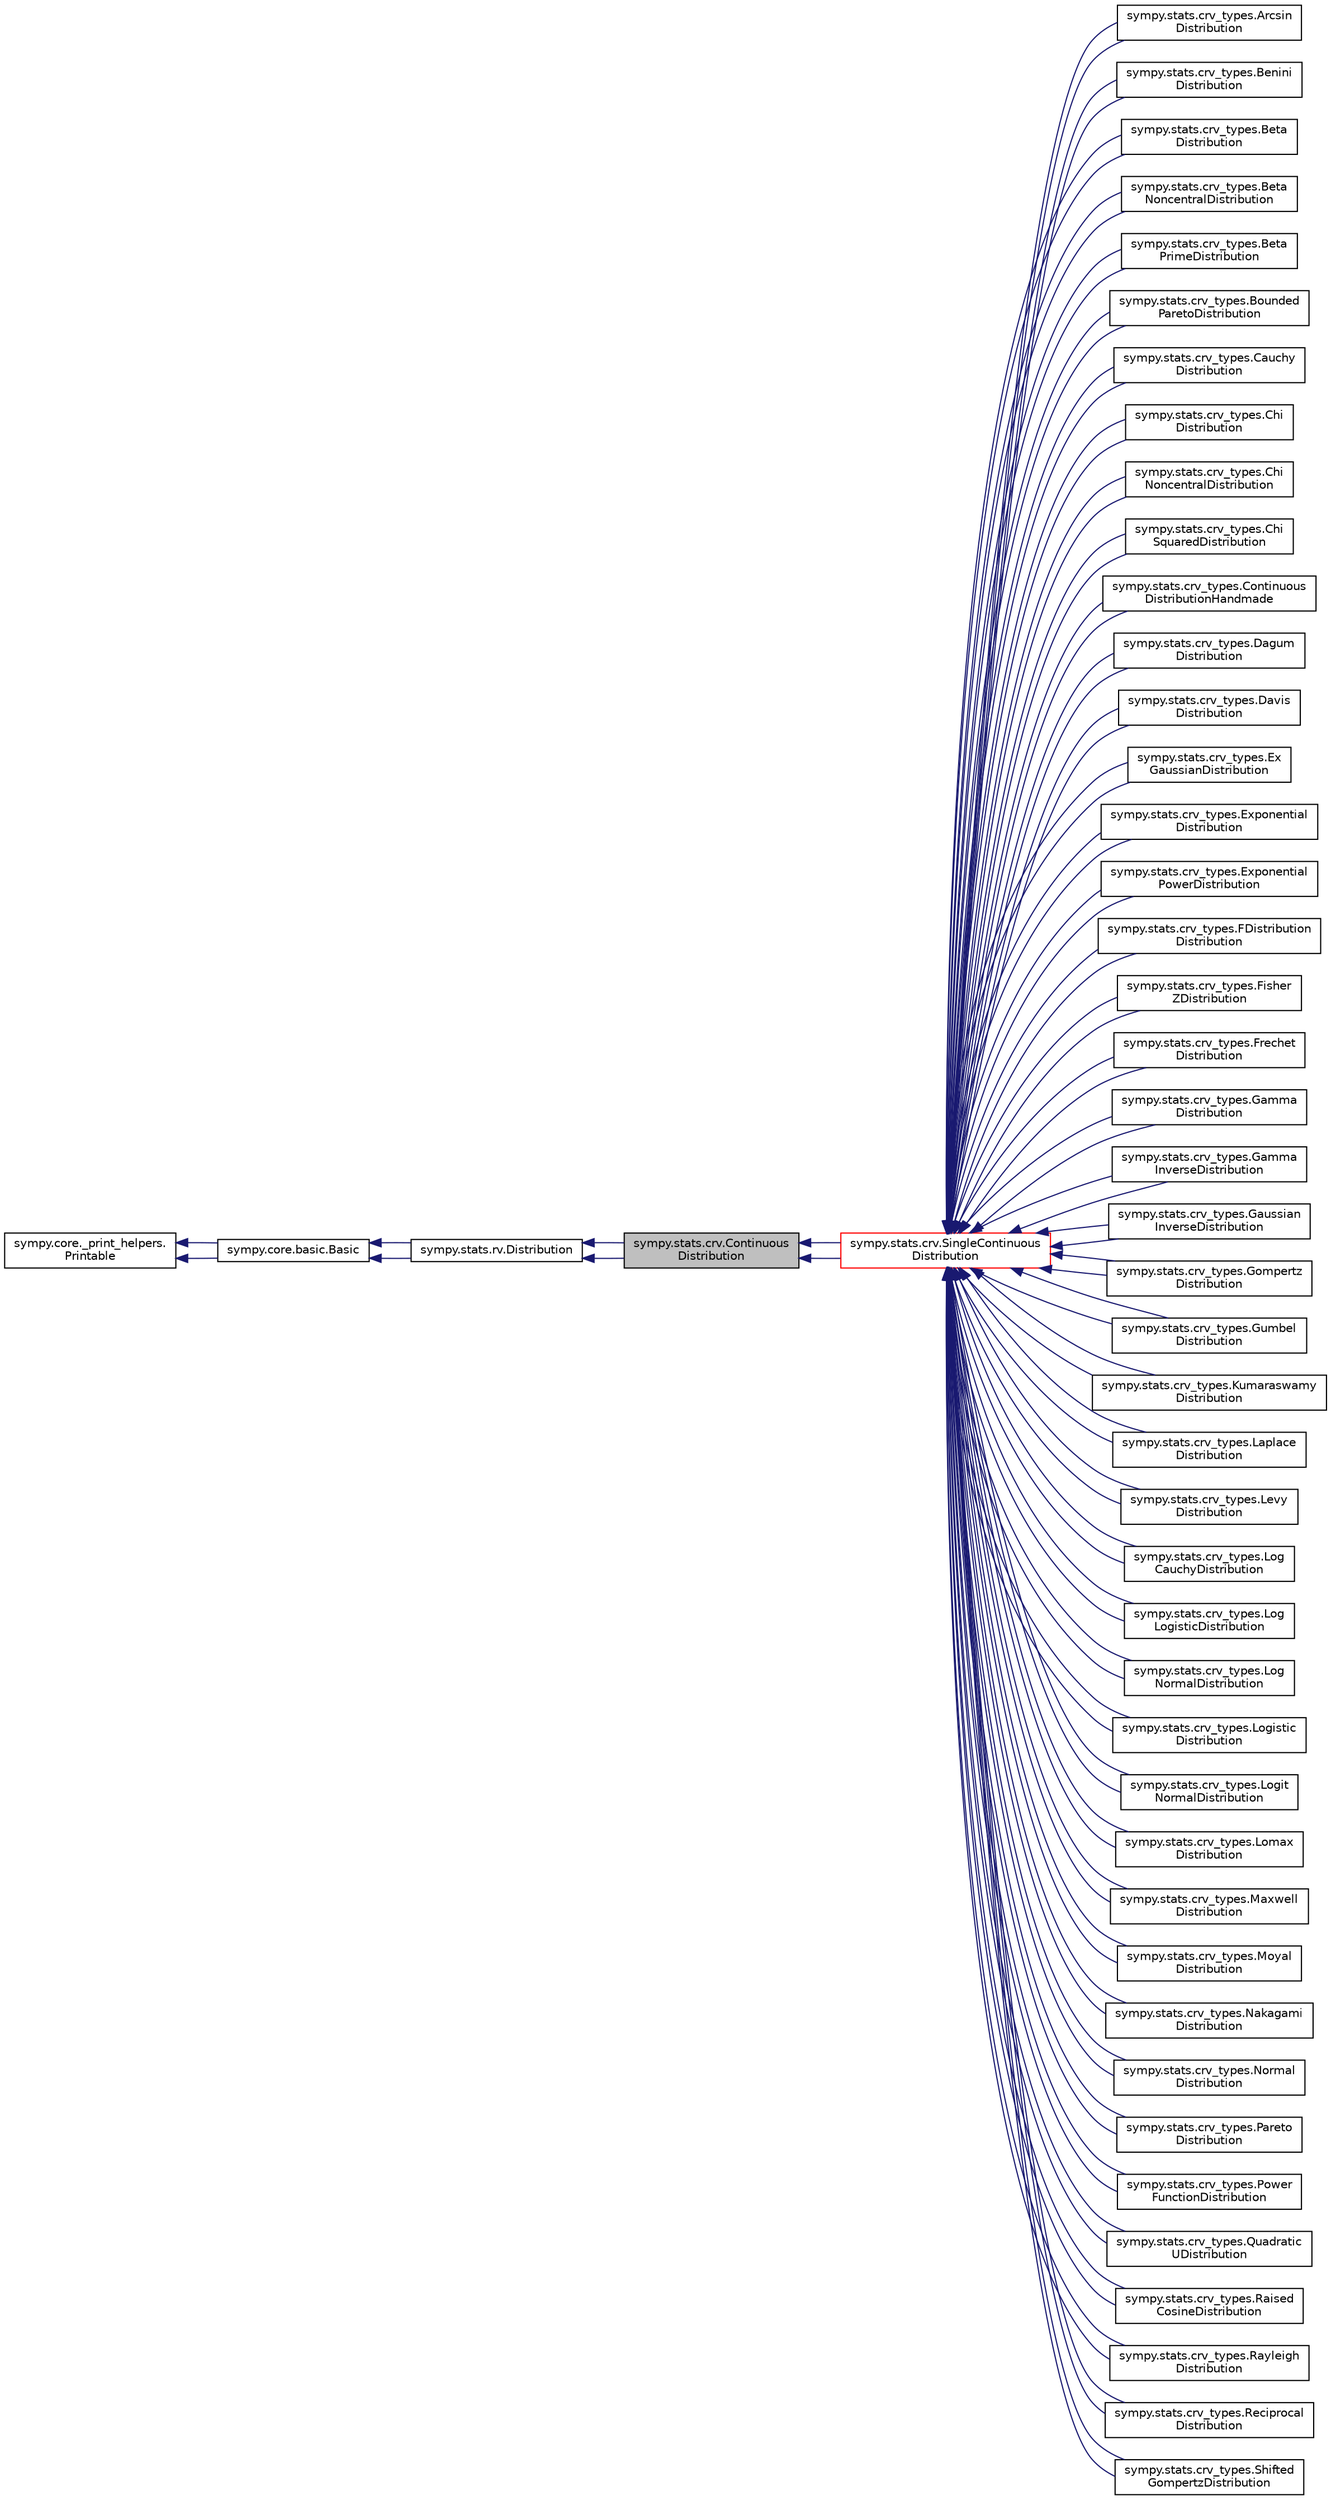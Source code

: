 digraph "sympy.stats.crv.ContinuousDistribution"
{
 // LATEX_PDF_SIZE
  edge [fontname="Helvetica",fontsize="10",labelfontname="Helvetica",labelfontsize="10"];
  node [fontname="Helvetica",fontsize="10",shape=record];
  rankdir="LR";
  Node1 [label="sympy.stats.crv.Continuous\lDistribution",height=0.2,width=0.4,color="black", fillcolor="grey75", style="filled", fontcolor="black",tooltip=" "];
  Node2 -> Node1 [dir="back",color="midnightblue",fontsize="10",style="solid",fontname="Helvetica"];
  Node2 [label="sympy.stats.rv.Distribution",height=0.2,width=0.4,color="black", fillcolor="white", style="filled",URL="$classsympy_1_1stats_1_1rv_1_1Distribution.html",tooltip=" "];
  Node3 -> Node2 [dir="back",color="midnightblue",fontsize="10",style="solid",fontname="Helvetica"];
  Node3 [label="sympy.core.basic.Basic",height=0.2,width=0.4,color="black", fillcolor="white", style="filled",URL="$classsympy_1_1core_1_1basic_1_1Basic.html",tooltip=" "];
  Node4 -> Node3 [dir="back",color="midnightblue",fontsize="10",style="solid",fontname="Helvetica"];
  Node4 [label="sympy.core._print_helpers.\lPrintable",height=0.2,width=0.4,color="black", fillcolor="white", style="filled",URL="$classsympy_1_1core_1_1__print__helpers_1_1Printable.html",tooltip=" "];
  Node4 -> Node3 [dir="back",color="midnightblue",fontsize="10",style="solid",fontname="Helvetica"];
  Node3 -> Node2 [dir="back",color="midnightblue",fontsize="10",style="solid",fontname="Helvetica"];
  Node2 -> Node1 [dir="back",color="midnightblue",fontsize="10",style="solid",fontname="Helvetica"];
  Node1 -> Node5 [dir="back",color="midnightblue",fontsize="10",style="solid",fontname="Helvetica"];
  Node5 [label="sympy.stats.crv.SingleContinuous\lDistribution",height=0.2,width=0.4,color="red", fillcolor="white", style="filled",URL="$classsympy_1_1stats_1_1crv_1_1SingleContinuousDistribution.html",tooltip=" "];
  Node5 -> Node6 [dir="back",color="midnightblue",fontsize="10",style="solid",fontname="Helvetica"];
  Node6 [label="sympy.stats.crv_types.Arcsin\lDistribution",height=0.2,width=0.4,color="black", fillcolor="white", style="filled",URL="$classsympy_1_1stats_1_1crv__types_1_1ArcsinDistribution.html",tooltip="Continuous Probability Distributions #."];
  Node5 -> Node6 [dir="back",color="midnightblue",fontsize="10",style="solid",fontname="Helvetica"];
  Node5 -> Node7 [dir="back",color="midnightblue",fontsize="10",style="solid",fontname="Helvetica"];
  Node7 [label="sympy.stats.crv_types.Benini\lDistribution",height=0.2,width=0.4,color="black", fillcolor="white", style="filled",URL="$classsympy_1_1stats_1_1crv__types_1_1BeniniDistribution.html",tooltip=" "];
  Node5 -> Node7 [dir="back",color="midnightblue",fontsize="10",style="solid",fontname="Helvetica"];
  Node5 -> Node8 [dir="back",color="midnightblue",fontsize="10",style="solid",fontname="Helvetica"];
  Node8 [label="sympy.stats.crv_types.Beta\lDistribution",height=0.2,width=0.4,color="black", fillcolor="white", style="filled",URL="$classsympy_1_1stats_1_1crv__types_1_1BetaDistribution.html",tooltip=" "];
  Node5 -> Node8 [dir="back",color="midnightblue",fontsize="10",style="solid",fontname="Helvetica"];
  Node5 -> Node9 [dir="back",color="midnightblue",fontsize="10",style="solid",fontname="Helvetica"];
  Node9 [label="sympy.stats.crv_types.Beta\lNoncentralDistribution",height=0.2,width=0.4,color="black", fillcolor="white", style="filled",URL="$classsympy_1_1stats_1_1crv__types_1_1BetaNoncentralDistribution.html",tooltip=" "];
  Node5 -> Node9 [dir="back",color="midnightblue",fontsize="10",style="solid",fontname="Helvetica"];
  Node5 -> Node10 [dir="back",color="midnightblue",fontsize="10",style="solid",fontname="Helvetica"];
  Node10 [label="sympy.stats.crv_types.Beta\lPrimeDistribution",height=0.2,width=0.4,color="black", fillcolor="white", style="filled",URL="$classsympy_1_1stats_1_1crv__types_1_1BetaPrimeDistribution.html",tooltip=" "];
  Node5 -> Node10 [dir="back",color="midnightblue",fontsize="10",style="solid",fontname="Helvetica"];
  Node5 -> Node11 [dir="back",color="midnightblue",fontsize="10",style="solid",fontname="Helvetica"];
  Node11 [label="sympy.stats.crv_types.Bounded\lParetoDistribution",height=0.2,width=0.4,color="black", fillcolor="white", style="filled",URL="$classsympy_1_1stats_1_1crv__types_1_1BoundedParetoDistribution.html",tooltip=" "];
  Node5 -> Node11 [dir="back",color="midnightblue",fontsize="10",style="solid",fontname="Helvetica"];
  Node5 -> Node12 [dir="back",color="midnightblue",fontsize="10",style="solid",fontname="Helvetica"];
  Node12 [label="sympy.stats.crv_types.Cauchy\lDistribution",height=0.2,width=0.4,color="black", fillcolor="white", style="filled",URL="$classsympy_1_1stats_1_1crv__types_1_1CauchyDistribution.html",tooltip=" "];
  Node5 -> Node12 [dir="back",color="midnightblue",fontsize="10",style="solid",fontname="Helvetica"];
  Node5 -> Node13 [dir="back",color="midnightblue",fontsize="10",style="solid",fontname="Helvetica"];
  Node13 [label="sympy.stats.crv_types.Chi\lDistribution",height=0.2,width=0.4,color="black", fillcolor="white", style="filled",URL="$classsympy_1_1stats_1_1crv__types_1_1ChiDistribution.html",tooltip=" "];
  Node5 -> Node13 [dir="back",color="midnightblue",fontsize="10",style="solid",fontname="Helvetica"];
  Node5 -> Node14 [dir="back",color="midnightblue",fontsize="10",style="solid",fontname="Helvetica"];
  Node14 [label="sympy.stats.crv_types.Chi\lNoncentralDistribution",height=0.2,width=0.4,color="black", fillcolor="white", style="filled",URL="$classsympy_1_1stats_1_1crv__types_1_1ChiNoncentralDistribution.html",tooltip=" "];
  Node5 -> Node14 [dir="back",color="midnightblue",fontsize="10",style="solid",fontname="Helvetica"];
  Node5 -> Node15 [dir="back",color="midnightblue",fontsize="10",style="solid",fontname="Helvetica"];
  Node15 [label="sympy.stats.crv_types.Chi\lSquaredDistribution",height=0.2,width=0.4,color="black", fillcolor="white", style="filled",URL="$classsympy_1_1stats_1_1crv__types_1_1ChiSquaredDistribution.html",tooltip=" "];
  Node5 -> Node15 [dir="back",color="midnightblue",fontsize="10",style="solid",fontname="Helvetica"];
  Node5 -> Node16 [dir="back",color="midnightblue",fontsize="10",style="solid",fontname="Helvetica"];
  Node16 [label="sympy.stats.crv_types.Continuous\lDistributionHandmade",height=0.2,width=0.4,color="black", fillcolor="white", style="filled",URL="$classsympy_1_1stats_1_1crv__types_1_1ContinuousDistributionHandmade.html",tooltip=" "];
  Node5 -> Node16 [dir="back",color="midnightblue",fontsize="10",style="solid",fontname="Helvetica"];
  Node5 -> Node17 [dir="back",color="midnightblue",fontsize="10",style="solid",fontname="Helvetica"];
  Node17 [label="sympy.stats.crv_types.Dagum\lDistribution",height=0.2,width=0.4,color="black", fillcolor="white", style="filled",URL="$classsympy_1_1stats_1_1crv__types_1_1DagumDistribution.html",tooltip=" "];
  Node5 -> Node17 [dir="back",color="midnightblue",fontsize="10",style="solid",fontname="Helvetica"];
  Node5 -> Node18 [dir="back",color="midnightblue",fontsize="10",style="solid",fontname="Helvetica"];
  Node18 [label="sympy.stats.crv_types.Davis\lDistribution",height=0.2,width=0.4,color="black", fillcolor="white", style="filled",URL="$classsympy_1_1stats_1_1crv__types_1_1DavisDistribution.html",tooltip=" "];
  Node5 -> Node18 [dir="back",color="midnightblue",fontsize="10",style="solid",fontname="Helvetica"];
  Node5 -> Node19 [dir="back",color="midnightblue",fontsize="10",style="solid",fontname="Helvetica"];
  Node19 [label="sympy.stats.crv_types.Ex\lGaussianDistribution",height=0.2,width=0.4,color="black", fillcolor="white", style="filled",URL="$classsympy_1_1stats_1_1crv__types_1_1ExGaussianDistribution.html",tooltip=" "];
  Node5 -> Node19 [dir="back",color="midnightblue",fontsize="10",style="solid",fontname="Helvetica"];
  Node5 -> Node20 [dir="back",color="midnightblue",fontsize="10",style="solid",fontname="Helvetica"];
  Node20 [label="sympy.stats.crv_types.Exponential\lDistribution",height=0.2,width=0.4,color="black", fillcolor="white", style="filled",URL="$classsympy_1_1stats_1_1crv__types_1_1ExponentialDistribution.html",tooltip=" "];
  Node5 -> Node20 [dir="back",color="midnightblue",fontsize="10",style="solid",fontname="Helvetica"];
  Node5 -> Node21 [dir="back",color="midnightblue",fontsize="10",style="solid",fontname="Helvetica"];
  Node21 [label="sympy.stats.crv_types.Exponential\lPowerDistribution",height=0.2,width=0.4,color="black", fillcolor="white", style="filled",URL="$classsympy_1_1stats_1_1crv__types_1_1ExponentialPowerDistribution.html",tooltip=" "];
  Node5 -> Node21 [dir="back",color="midnightblue",fontsize="10",style="solid",fontname="Helvetica"];
  Node5 -> Node22 [dir="back",color="midnightblue",fontsize="10",style="solid",fontname="Helvetica"];
  Node22 [label="sympy.stats.crv_types.FDistribution\lDistribution",height=0.2,width=0.4,color="black", fillcolor="white", style="filled",URL="$classsympy_1_1stats_1_1crv__types_1_1FDistributionDistribution.html",tooltip=" "];
  Node5 -> Node22 [dir="back",color="midnightblue",fontsize="10",style="solid",fontname="Helvetica"];
  Node5 -> Node23 [dir="back",color="midnightblue",fontsize="10",style="solid",fontname="Helvetica"];
  Node23 [label="sympy.stats.crv_types.Fisher\lZDistribution",height=0.2,width=0.4,color="black", fillcolor="white", style="filled",URL="$classsympy_1_1stats_1_1crv__types_1_1FisherZDistribution.html",tooltip=" "];
  Node5 -> Node23 [dir="back",color="midnightblue",fontsize="10",style="solid",fontname="Helvetica"];
  Node5 -> Node24 [dir="back",color="midnightblue",fontsize="10",style="solid",fontname="Helvetica"];
  Node24 [label="sympy.stats.crv_types.Frechet\lDistribution",height=0.2,width=0.4,color="black", fillcolor="white", style="filled",URL="$classsympy_1_1stats_1_1crv__types_1_1FrechetDistribution.html",tooltip=" "];
  Node5 -> Node24 [dir="back",color="midnightblue",fontsize="10",style="solid",fontname="Helvetica"];
  Node5 -> Node25 [dir="back",color="midnightblue",fontsize="10",style="solid",fontname="Helvetica"];
  Node25 [label="sympy.stats.crv_types.Gamma\lDistribution",height=0.2,width=0.4,color="black", fillcolor="white", style="filled",URL="$classsympy_1_1stats_1_1crv__types_1_1GammaDistribution.html",tooltip=" "];
  Node5 -> Node25 [dir="back",color="midnightblue",fontsize="10",style="solid",fontname="Helvetica"];
  Node5 -> Node26 [dir="back",color="midnightblue",fontsize="10",style="solid",fontname="Helvetica"];
  Node26 [label="sympy.stats.crv_types.Gamma\lInverseDistribution",height=0.2,width=0.4,color="black", fillcolor="white", style="filled",URL="$classsympy_1_1stats_1_1crv__types_1_1GammaInverseDistribution.html",tooltip=" "];
  Node5 -> Node26 [dir="back",color="midnightblue",fontsize="10",style="solid",fontname="Helvetica"];
  Node5 -> Node27 [dir="back",color="midnightblue",fontsize="10",style="solid",fontname="Helvetica"];
  Node27 [label="sympy.stats.crv_types.Gaussian\lInverseDistribution",height=0.2,width=0.4,color="black", fillcolor="white", style="filled",URL="$classsympy_1_1stats_1_1crv__types_1_1GaussianInverseDistribution.html",tooltip=" "];
  Node5 -> Node27 [dir="back",color="midnightblue",fontsize="10",style="solid",fontname="Helvetica"];
  Node5 -> Node28 [dir="back",color="midnightblue",fontsize="10",style="solid",fontname="Helvetica"];
  Node28 [label="sympy.stats.crv_types.Gompertz\lDistribution",height=0.2,width=0.4,color="black", fillcolor="white", style="filled",URL="$classsympy_1_1stats_1_1crv__types_1_1GompertzDistribution.html",tooltip=" "];
  Node5 -> Node28 [dir="back",color="midnightblue",fontsize="10",style="solid",fontname="Helvetica"];
  Node5 -> Node29 [dir="back",color="midnightblue",fontsize="10",style="solid",fontname="Helvetica"];
  Node29 [label="sympy.stats.crv_types.Gumbel\lDistribution",height=0.2,width=0.4,color="black", fillcolor="white", style="filled",URL="$classsympy_1_1stats_1_1crv__types_1_1GumbelDistribution.html",tooltip=" "];
  Node5 -> Node29 [dir="back",color="midnightblue",fontsize="10",style="solid",fontname="Helvetica"];
  Node5 -> Node30 [dir="back",color="midnightblue",fontsize="10",style="solid",fontname="Helvetica"];
  Node30 [label="sympy.stats.crv_types.Kumaraswamy\lDistribution",height=0.2,width=0.4,color="black", fillcolor="white", style="filled",URL="$classsympy_1_1stats_1_1crv__types_1_1KumaraswamyDistribution.html",tooltip=" "];
  Node5 -> Node30 [dir="back",color="midnightblue",fontsize="10",style="solid",fontname="Helvetica"];
  Node5 -> Node31 [dir="back",color="midnightblue",fontsize="10",style="solid",fontname="Helvetica"];
  Node31 [label="sympy.stats.crv_types.Laplace\lDistribution",height=0.2,width=0.4,color="black", fillcolor="white", style="filled",URL="$classsympy_1_1stats_1_1crv__types_1_1LaplaceDistribution.html",tooltip=" "];
  Node5 -> Node31 [dir="back",color="midnightblue",fontsize="10",style="solid",fontname="Helvetica"];
  Node5 -> Node32 [dir="back",color="midnightblue",fontsize="10",style="solid",fontname="Helvetica"];
  Node32 [label="sympy.stats.crv_types.Levy\lDistribution",height=0.2,width=0.4,color="black", fillcolor="white", style="filled",URL="$classsympy_1_1stats_1_1crv__types_1_1LevyDistribution.html",tooltip=" "];
  Node5 -> Node32 [dir="back",color="midnightblue",fontsize="10",style="solid",fontname="Helvetica"];
  Node5 -> Node33 [dir="back",color="midnightblue",fontsize="10",style="solid",fontname="Helvetica"];
  Node33 [label="sympy.stats.crv_types.Log\lCauchyDistribution",height=0.2,width=0.4,color="black", fillcolor="white", style="filled",URL="$classsympy_1_1stats_1_1crv__types_1_1LogCauchyDistribution.html",tooltip=" "];
  Node5 -> Node33 [dir="back",color="midnightblue",fontsize="10",style="solid",fontname="Helvetica"];
  Node5 -> Node34 [dir="back",color="midnightblue",fontsize="10",style="solid",fontname="Helvetica"];
  Node34 [label="sympy.stats.crv_types.Log\lLogisticDistribution",height=0.2,width=0.4,color="black", fillcolor="white", style="filled",URL="$classsympy_1_1stats_1_1crv__types_1_1LogLogisticDistribution.html",tooltip=" "];
  Node5 -> Node34 [dir="back",color="midnightblue",fontsize="10",style="solid",fontname="Helvetica"];
  Node5 -> Node35 [dir="back",color="midnightblue",fontsize="10",style="solid",fontname="Helvetica"];
  Node35 [label="sympy.stats.crv_types.Log\lNormalDistribution",height=0.2,width=0.4,color="black", fillcolor="white", style="filled",URL="$classsympy_1_1stats_1_1crv__types_1_1LogNormalDistribution.html",tooltip=" "];
  Node5 -> Node35 [dir="back",color="midnightblue",fontsize="10",style="solid",fontname="Helvetica"];
  Node5 -> Node36 [dir="back",color="midnightblue",fontsize="10",style="solid",fontname="Helvetica"];
  Node36 [label="sympy.stats.crv_types.Logistic\lDistribution",height=0.2,width=0.4,color="black", fillcolor="white", style="filled",URL="$classsympy_1_1stats_1_1crv__types_1_1LogisticDistribution.html",tooltip=" "];
  Node5 -> Node36 [dir="back",color="midnightblue",fontsize="10",style="solid",fontname="Helvetica"];
  Node5 -> Node37 [dir="back",color="midnightblue",fontsize="10",style="solid",fontname="Helvetica"];
  Node37 [label="sympy.stats.crv_types.Logit\lNormalDistribution",height=0.2,width=0.4,color="black", fillcolor="white", style="filled",URL="$classsympy_1_1stats_1_1crv__types_1_1LogitNormalDistribution.html",tooltip=" "];
  Node5 -> Node37 [dir="back",color="midnightblue",fontsize="10",style="solid",fontname="Helvetica"];
  Node5 -> Node38 [dir="back",color="midnightblue",fontsize="10",style="solid",fontname="Helvetica"];
  Node38 [label="sympy.stats.crv_types.Lomax\lDistribution",height=0.2,width=0.4,color="black", fillcolor="white", style="filled",URL="$classsympy_1_1stats_1_1crv__types_1_1LomaxDistribution.html",tooltip=" "];
  Node5 -> Node38 [dir="back",color="midnightblue",fontsize="10",style="solid",fontname="Helvetica"];
  Node5 -> Node39 [dir="back",color="midnightblue",fontsize="10",style="solid",fontname="Helvetica"];
  Node39 [label="sympy.stats.crv_types.Maxwell\lDistribution",height=0.2,width=0.4,color="black", fillcolor="white", style="filled",URL="$classsympy_1_1stats_1_1crv__types_1_1MaxwellDistribution.html",tooltip=" "];
  Node5 -> Node39 [dir="back",color="midnightblue",fontsize="10",style="solid",fontname="Helvetica"];
  Node5 -> Node40 [dir="back",color="midnightblue",fontsize="10",style="solid",fontname="Helvetica"];
  Node40 [label="sympy.stats.crv_types.Moyal\lDistribution",height=0.2,width=0.4,color="black", fillcolor="white", style="filled",URL="$classsympy_1_1stats_1_1crv__types_1_1MoyalDistribution.html",tooltip=" "];
  Node5 -> Node40 [dir="back",color="midnightblue",fontsize="10",style="solid",fontname="Helvetica"];
  Node5 -> Node41 [dir="back",color="midnightblue",fontsize="10",style="solid",fontname="Helvetica"];
  Node41 [label="sympy.stats.crv_types.Nakagami\lDistribution",height=0.2,width=0.4,color="black", fillcolor="white", style="filled",URL="$classsympy_1_1stats_1_1crv__types_1_1NakagamiDistribution.html",tooltip=" "];
  Node5 -> Node41 [dir="back",color="midnightblue",fontsize="10",style="solid",fontname="Helvetica"];
  Node5 -> Node42 [dir="back",color="midnightblue",fontsize="10",style="solid",fontname="Helvetica"];
  Node42 [label="sympy.stats.crv_types.Normal\lDistribution",height=0.2,width=0.4,color="black", fillcolor="white", style="filled",URL="$classsympy_1_1stats_1_1crv__types_1_1NormalDistribution.html",tooltip=" "];
  Node5 -> Node42 [dir="back",color="midnightblue",fontsize="10",style="solid",fontname="Helvetica"];
  Node5 -> Node43 [dir="back",color="midnightblue",fontsize="10",style="solid",fontname="Helvetica"];
  Node43 [label="sympy.stats.crv_types.Pareto\lDistribution",height=0.2,width=0.4,color="black", fillcolor="white", style="filled",URL="$classsympy_1_1stats_1_1crv__types_1_1ParetoDistribution.html",tooltip=" "];
  Node5 -> Node43 [dir="back",color="midnightblue",fontsize="10",style="solid",fontname="Helvetica"];
  Node5 -> Node44 [dir="back",color="midnightblue",fontsize="10",style="solid",fontname="Helvetica"];
  Node44 [label="sympy.stats.crv_types.Power\lFunctionDistribution",height=0.2,width=0.4,color="black", fillcolor="white", style="filled",URL="$classsympy_1_1stats_1_1crv__types_1_1PowerFunctionDistribution.html",tooltip=" "];
  Node5 -> Node44 [dir="back",color="midnightblue",fontsize="10",style="solid",fontname="Helvetica"];
  Node5 -> Node45 [dir="back",color="midnightblue",fontsize="10",style="solid",fontname="Helvetica"];
  Node45 [label="sympy.stats.crv_types.Quadratic\lUDistribution",height=0.2,width=0.4,color="black", fillcolor="white", style="filled",URL="$classsympy_1_1stats_1_1crv__types_1_1QuadraticUDistribution.html",tooltip=" "];
  Node5 -> Node45 [dir="back",color="midnightblue",fontsize="10",style="solid",fontname="Helvetica"];
  Node5 -> Node46 [dir="back",color="midnightblue",fontsize="10",style="solid",fontname="Helvetica"];
  Node46 [label="sympy.stats.crv_types.Raised\lCosineDistribution",height=0.2,width=0.4,color="black", fillcolor="white", style="filled",URL="$classsympy_1_1stats_1_1crv__types_1_1RaisedCosineDistribution.html",tooltip=" "];
  Node5 -> Node46 [dir="back",color="midnightblue",fontsize="10",style="solid",fontname="Helvetica"];
  Node5 -> Node47 [dir="back",color="midnightblue",fontsize="10",style="solid",fontname="Helvetica"];
  Node47 [label="sympy.stats.crv_types.Rayleigh\lDistribution",height=0.2,width=0.4,color="black", fillcolor="white", style="filled",URL="$classsympy_1_1stats_1_1crv__types_1_1RayleighDistribution.html",tooltip=" "];
  Node5 -> Node47 [dir="back",color="midnightblue",fontsize="10",style="solid",fontname="Helvetica"];
  Node5 -> Node48 [dir="back",color="midnightblue",fontsize="10",style="solid",fontname="Helvetica"];
  Node48 [label="sympy.stats.crv_types.Reciprocal\lDistribution",height=0.2,width=0.4,color="black", fillcolor="white", style="filled",URL="$classsympy_1_1stats_1_1crv__types_1_1ReciprocalDistribution.html",tooltip=" "];
  Node5 -> Node48 [dir="back",color="midnightblue",fontsize="10",style="solid",fontname="Helvetica"];
  Node5 -> Node49 [dir="back",color="midnightblue",fontsize="10",style="solid",fontname="Helvetica"];
  Node49 [label="sympy.stats.crv_types.Shifted\lGompertzDistribution",height=0.2,width=0.4,color="black", fillcolor="white", style="filled",URL="$classsympy_1_1stats_1_1crv__types_1_1ShiftedGompertzDistribution.html",tooltip=" "];
  Node5 -> Node49 [dir="back",color="midnightblue",fontsize="10",style="solid",fontname="Helvetica"];
  Node1 -> Node5 [dir="back",color="midnightblue",fontsize="10",style="solid",fontname="Helvetica"];
}
